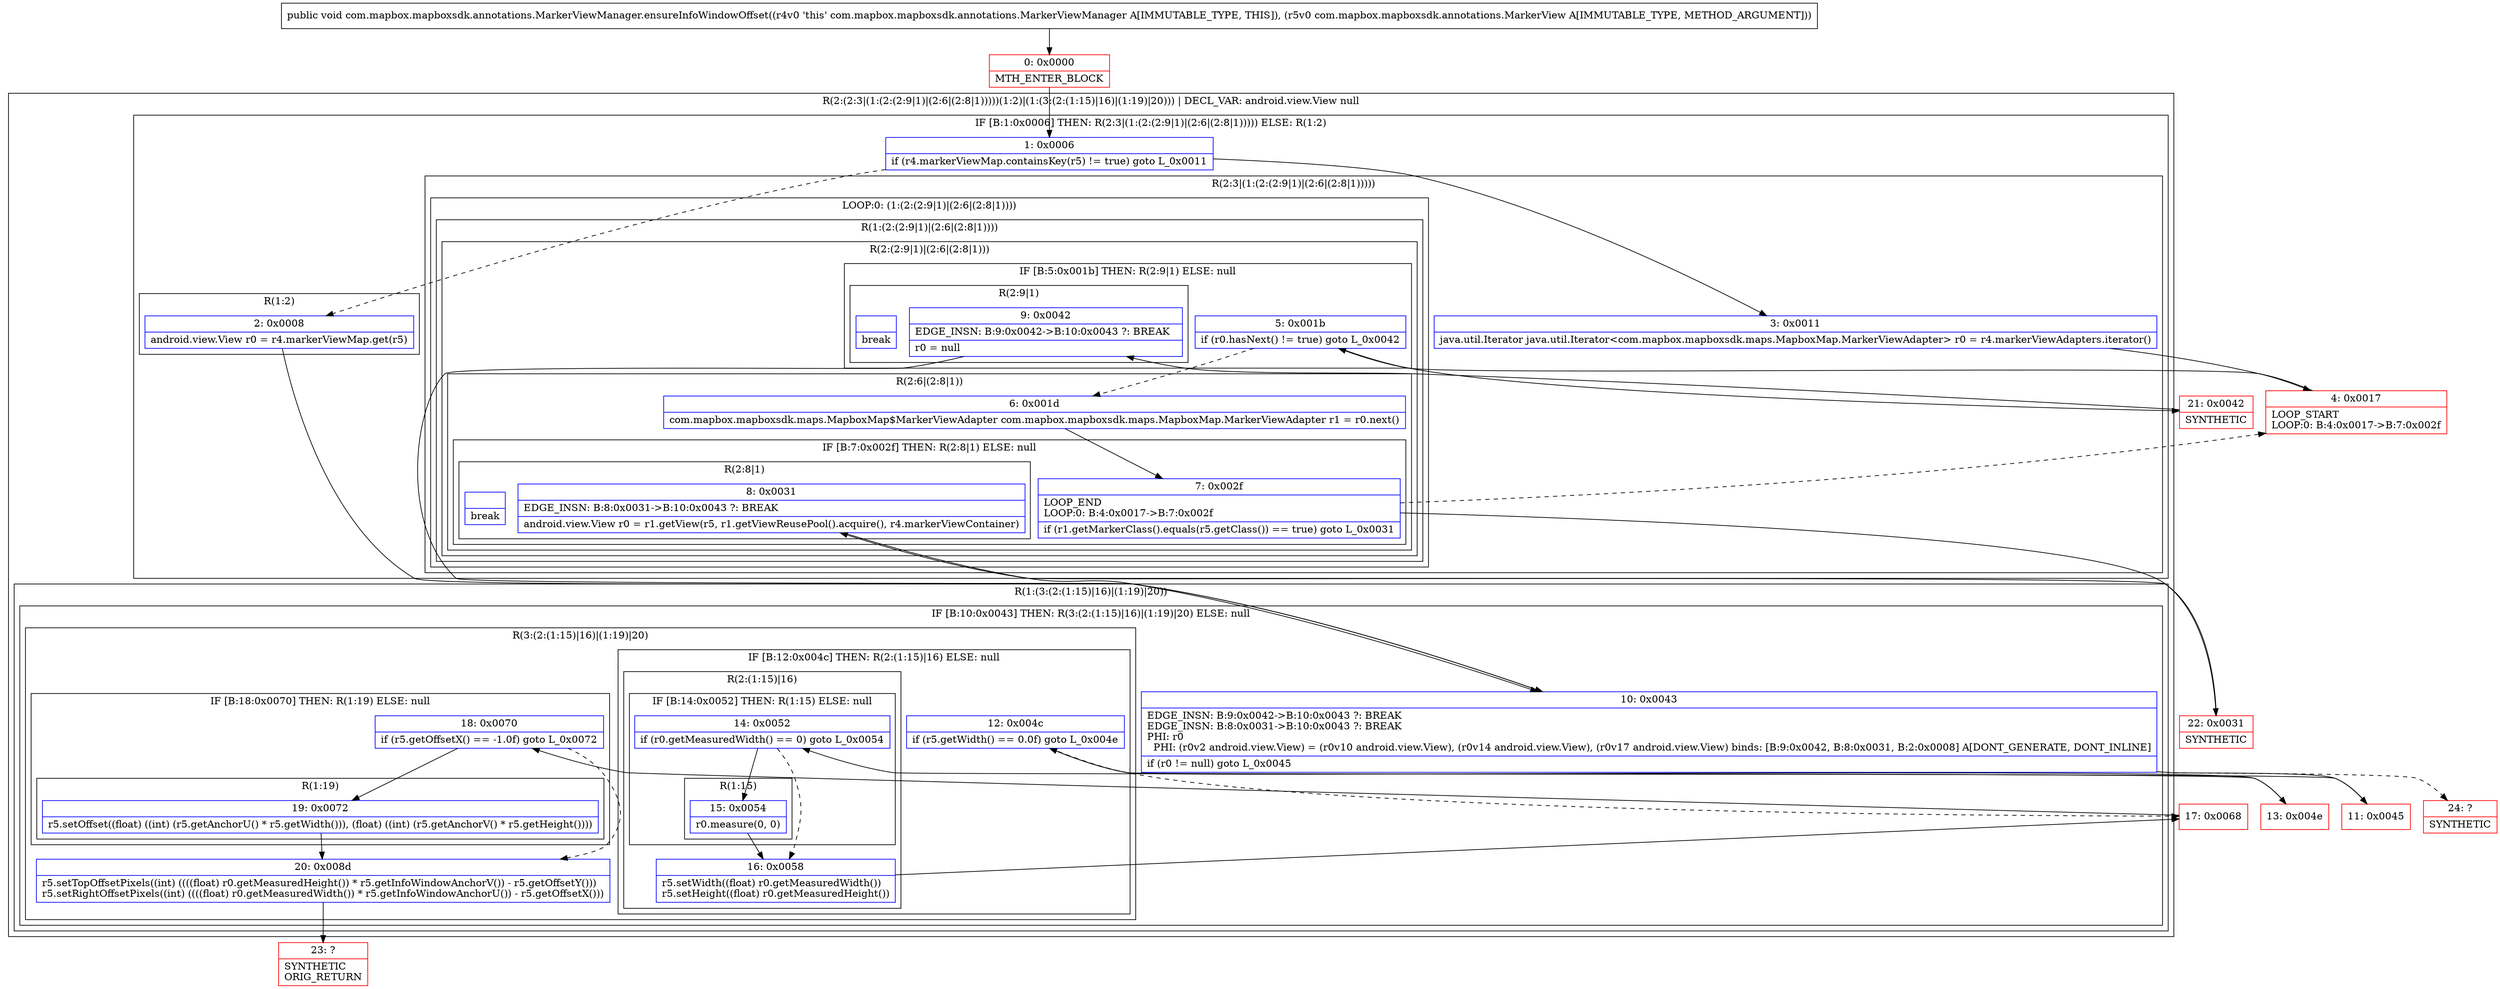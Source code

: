 digraph "CFG forcom.mapbox.mapboxsdk.annotations.MarkerViewManager.ensureInfoWindowOffset(Lcom\/mapbox\/mapboxsdk\/annotations\/MarkerView;)V" {
subgraph cluster_Region_1334566110 {
label = "R(2:(2:3|(1:(2:(2:9|1)|(2:6|(2:8|1)))))(1:2)|(1:(3:(2:(1:15)|16)|(1:19)|20))) | DECL_VAR: android.view.View null\l";
node [shape=record,color=blue];
subgraph cluster_IfRegion_969248910 {
label = "IF [B:1:0x0006] THEN: R(2:3|(1:(2:(2:9|1)|(2:6|(2:8|1))))) ELSE: R(1:2)";
node [shape=record,color=blue];
Node_1 [shape=record,label="{1\:\ 0x0006|if (r4.markerViewMap.containsKey(r5) != true) goto L_0x0011\l}"];
subgraph cluster_Region_941846350 {
label = "R(2:3|(1:(2:(2:9|1)|(2:6|(2:8|1)))))";
node [shape=record,color=blue];
Node_3 [shape=record,label="{3\:\ 0x0011|java.util.Iterator java.util.Iterator\<com.mapbox.mapboxsdk.maps.MapboxMap.MarkerViewAdapter\> r0 = r4.markerViewAdapters.iterator()\l}"];
subgraph cluster_LoopRegion_862158132 {
label = "LOOP:0: (1:(2:(2:9|1)|(2:6|(2:8|1))))";
node [shape=record,color=blue];
subgraph cluster_Region_603732836 {
label = "R(1:(2:(2:9|1)|(2:6|(2:8|1))))";
node [shape=record,color=blue];
subgraph cluster_Region_847277801 {
label = "R(2:(2:9|1)|(2:6|(2:8|1)))";
node [shape=record,color=blue];
subgraph cluster_IfRegion_1580635737 {
label = "IF [B:5:0x001b] THEN: R(2:9|1) ELSE: null";
node [shape=record,color=blue];
Node_5 [shape=record,label="{5\:\ 0x001b|if (r0.hasNext() != true) goto L_0x0042\l}"];
subgraph cluster_Region_1033596174 {
label = "R(2:9|1)";
node [shape=record,color=blue];
Node_9 [shape=record,label="{9\:\ 0x0042|EDGE_INSN: B:9:0x0042\-\>B:10:0x0043 ?: BREAK  \l|r0 = null\l}"];
Node_InsnContainer_659872215 [shape=record,label="{|break\l}"];
}
}
subgraph cluster_Region_47592322 {
label = "R(2:6|(2:8|1))";
node [shape=record,color=blue];
Node_6 [shape=record,label="{6\:\ 0x001d|com.mapbox.mapboxsdk.maps.MapboxMap$MarkerViewAdapter com.mapbox.mapboxsdk.maps.MapboxMap.MarkerViewAdapter r1 = r0.next()\l}"];
subgraph cluster_IfRegion_1672809626 {
label = "IF [B:7:0x002f] THEN: R(2:8|1) ELSE: null";
node [shape=record,color=blue];
Node_7 [shape=record,label="{7\:\ 0x002f|LOOP_END\lLOOP:0: B:4:0x0017\-\>B:7:0x002f\l|if (r1.getMarkerClass().equals(r5.getClass()) == true) goto L_0x0031\l}"];
subgraph cluster_Region_459860623 {
label = "R(2:8|1)";
node [shape=record,color=blue];
Node_8 [shape=record,label="{8\:\ 0x0031|EDGE_INSN: B:8:0x0031\-\>B:10:0x0043 ?: BREAK  \l|android.view.View r0 = r1.getView(r5, r1.getViewReusePool().acquire(), r4.markerViewContainer)\l}"];
Node_InsnContainer_259427028 [shape=record,label="{|break\l}"];
}
}
}
}
}
}
}
subgraph cluster_Region_732517743 {
label = "R(1:2)";
node [shape=record,color=blue];
Node_2 [shape=record,label="{2\:\ 0x0008|android.view.View r0 = r4.markerViewMap.get(r5)\l}"];
}
}
subgraph cluster_Region_1293133637 {
label = "R(1:(3:(2:(1:15)|16)|(1:19)|20))";
node [shape=record,color=blue];
subgraph cluster_IfRegion_2085973800 {
label = "IF [B:10:0x0043] THEN: R(3:(2:(1:15)|16)|(1:19)|20) ELSE: null";
node [shape=record,color=blue];
Node_10 [shape=record,label="{10\:\ 0x0043|EDGE_INSN: B:9:0x0042\-\>B:10:0x0043 ?: BREAK  \lEDGE_INSN: B:8:0x0031\-\>B:10:0x0043 ?: BREAK  \lPHI: r0 \l  PHI: (r0v2 android.view.View) = (r0v10 android.view.View), (r0v14 android.view.View), (r0v17 android.view.View) binds: [B:9:0x0042, B:8:0x0031, B:2:0x0008] A[DONT_GENERATE, DONT_INLINE]\l|if (r0 != null) goto L_0x0045\l}"];
subgraph cluster_Region_2102303508 {
label = "R(3:(2:(1:15)|16)|(1:19)|20)";
node [shape=record,color=blue];
subgraph cluster_IfRegion_1180012099 {
label = "IF [B:12:0x004c] THEN: R(2:(1:15)|16) ELSE: null";
node [shape=record,color=blue];
Node_12 [shape=record,label="{12\:\ 0x004c|if (r5.getWidth() == 0.0f) goto L_0x004e\l}"];
subgraph cluster_Region_371994691 {
label = "R(2:(1:15)|16)";
node [shape=record,color=blue];
subgraph cluster_IfRegion_1104617857 {
label = "IF [B:14:0x0052] THEN: R(1:15) ELSE: null";
node [shape=record,color=blue];
Node_14 [shape=record,label="{14\:\ 0x0052|if (r0.getMeasuredWidth() == 0) goto L_0x0054\l}"];
subgraph cluster_Region_1221100692 {
label = "R(1:15)";
node [shape=record,color=blue];
Node_15 [shape=record,label="{15\:\ 0x0054|r0.measure(0, 0)\l}"];
}
}
Node_16 [shape=record,label="{16\:\ 0x0058|r5.setWidth((float) r0.getMeasuredWidth())\lr5.setHeight((float) r0.getMeasuredHeight())\l}"];
}
}
subgraph cluster_IfRegion_579152984 {
label = "IF [B:18:0x0070] THEN: R(1:19) ELSE: null";
node [shape=record,color=blue];
Node_18 [shape=record,label="{18\:\ 0x0070|if (r5.getOffsetX() == \-1.0f) goto L_0x0072\l}"];
subgraph cluster_Region_1440530019 {
label = "R(1:19)";
node [shape=record,color=blue];
Node_19 [shape=record,label="{19\:\ 0x0072|r5.setOffset((float) ((int) (r5.getAnchorU() * r5.getWidth())), (float) ((int) (r5.getAnchorV() * r5.getHeight())))\l}"];
}
}
Node_20 [shape=record,label="{20\:\ 0x008d|r5.setTopOffsetPixels((int) ((((float) r0.getMeasuredHeight()) * r5.getInfoWindowAnchorV()) \- r5.getOffsetY()))\lr5.setRightOffsetPixels((int) ((((float) r0.getMeasuredWidth()) * r5.getInfoWindowAnchorU()) \- r5.getOffsetX()))\l}"];
}
}
}
}
Node_0 [shape=record,color=red,label="{0\:\ 0x0000|MTH_ENTER_BLOCK\l}"];
Node_4 [shape=record,color=red,label="{4\:\ 0x0017|LOOP_START\lLOOP:0: B:4:0x0017\-\>B:7:0x002f\l}"];
Node_11 [shape=record,color=red,label="{11\:\ 0x0045}"];
Node_13 [shape=record,color=red,label="{13\:\ 0x004e}"];
Node_17 [shape=record,color=red,label="{17\:\ 0x0068}"];
Node_21 [shape=record,color=red,label="{21\:\ 0x0042|SYNTHETIC\l}"];
Node_22 [shape=record,color=red,label="{22\:\ 0x0031|SYNTHETIC\l}"];
Node_23 [shape=record,color=red,label="{23\:\ ?|SYNTHETIC\lORIG_RETURN\l}"];
Node_24 [shape=record,color=red,label="{24\:\ ?|SYNTHETIC\l}"];
MethodNode[shape=record,label="{public void com.mapbox.mapboxsdk.annotations.MarkerViewManager.ensureInfoWindowOffset((r4v0 'this' com.mapbox.mapboxsdk.annotations.MarkerViewManager A[IMMUTABLE_TYPE, THIS]), (r5v0 com.mapbox.mapboxsdk.annotations.MarkerView A[IMMUTABLE_TYPE, METHOD_ARGUMENT])) }"];
MethodNode -> Node_0;
Node_1 -> Node_2[style=dashed];
Node_1 -> Node_3;
Node_3 -> Node_4;
Node_5 -> Node_6[style=dashed];
Node_5 -> Node_21;
Node_9 -> Node_10;
Node_6 -> Node_7;
Node_7 -> Node_4[style=dashed];
Node_7 -> Node_22;
Node_8 -> Node_10;
Node_2 -> Node_10;
Node_10 -> Node_11;
Node_10 -> Node_24[style=dashed];
Node_12 -> Node_13;
Node_12 -> Node_17[style=dashed];
Node_14 -> Node_15;
Node_14 -> Node_16[style=dashed];
Node_15 -> Node_16;
Node_16 -> Node_17;
Node_18 -> Node_19;
Node_18 -> Node_20[style=dashed];
Node_19 -> Node_20;
Node_20 -> Node_23;
Node_0 -> Node_1;
Node_4 -> Node_5;
Node_11 -> Node_12;
Node_13 -> Node_14;
Node_17 -> Node_18;
Node_21 -> Node_9;
Node_22 -> Node_8;
}

